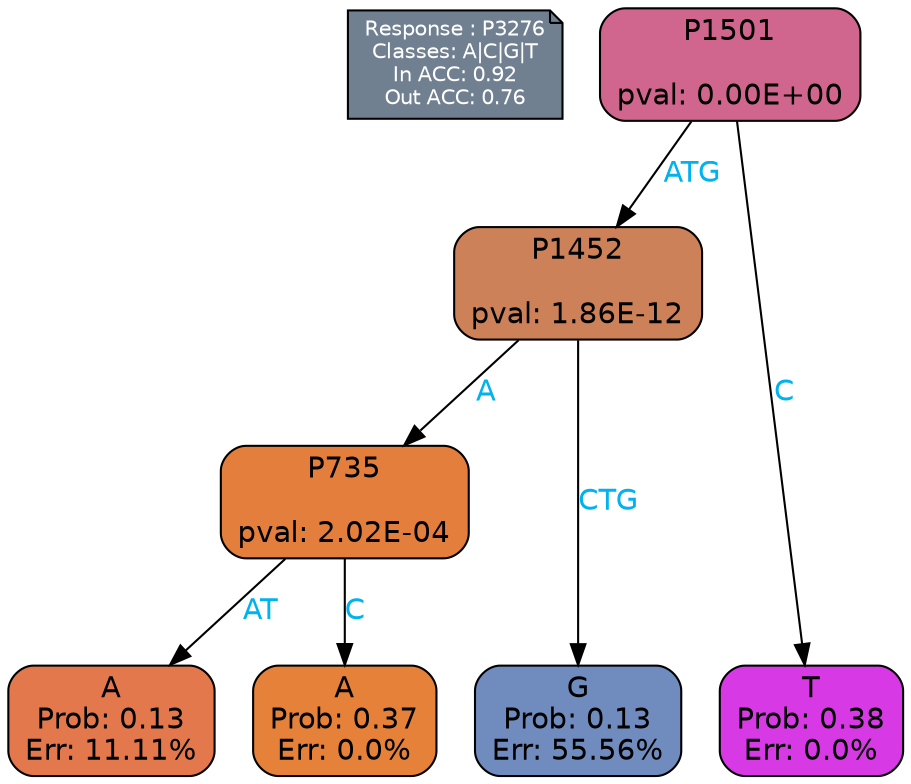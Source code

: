 digraph Tree {
node [shape=box, style="filled, rounded", color="black", fontname=helvetica] ;
graph [ranksep=equally, splines=polylines, bgcolor=transparent, dpi=600] ;
edge [fontname=helvetica] ;
LEGEND [label="Response : P3276
Classes: A|C|G|T
In ACC: 0.92
Out ACC: 0.76
",shape=note,align=left,style=filled,fillcolor="slategray",fontcolor="white",fontsize=10];1 [label="P1501

pval: 0.00E+00", fillcolor="#d0658d"] ;
2 [label="P1452

pval: 1.86E-12", fillcolor="#cc8158"] ;
3 [label="P735

pval: 2.02E-04", fillcolor="#e47e3d"] ;
4 [label="A
Prob: 0.13
Err: 11.11%", fillcolor="#e3784c"] ;
5 [label="A
Prob: 0.37
Err: 0.0%", fillcolor="#e58139"] ;
6 [label="G
Prob: 0.13
Err: 55.56%", fillcolor="#708bbe"] ;
7 [label="T
Prob: 0.38
Err: 0.0%", fillcolor="#d739e5"] ;
1 -> 2 [label="ATG",fontcolor=deepskyblue2] ;
1 -> 7 [label="C",fontcolor=deepskyblue2] ;
2 -> 3 [label="A",fontcolor=deepskyblue2] ;
2 -> 6 [label="CTG",fontcolor=deepskyblue2] ;
3 -> 4 [label="AT",fontcolor=deepskyblue2] ;
3 -> 5 [label="C",fontcolor=deepskyblue2] ;
{rank = same; 4;5;6;7;}{rank = same; LEGEND;1;}}